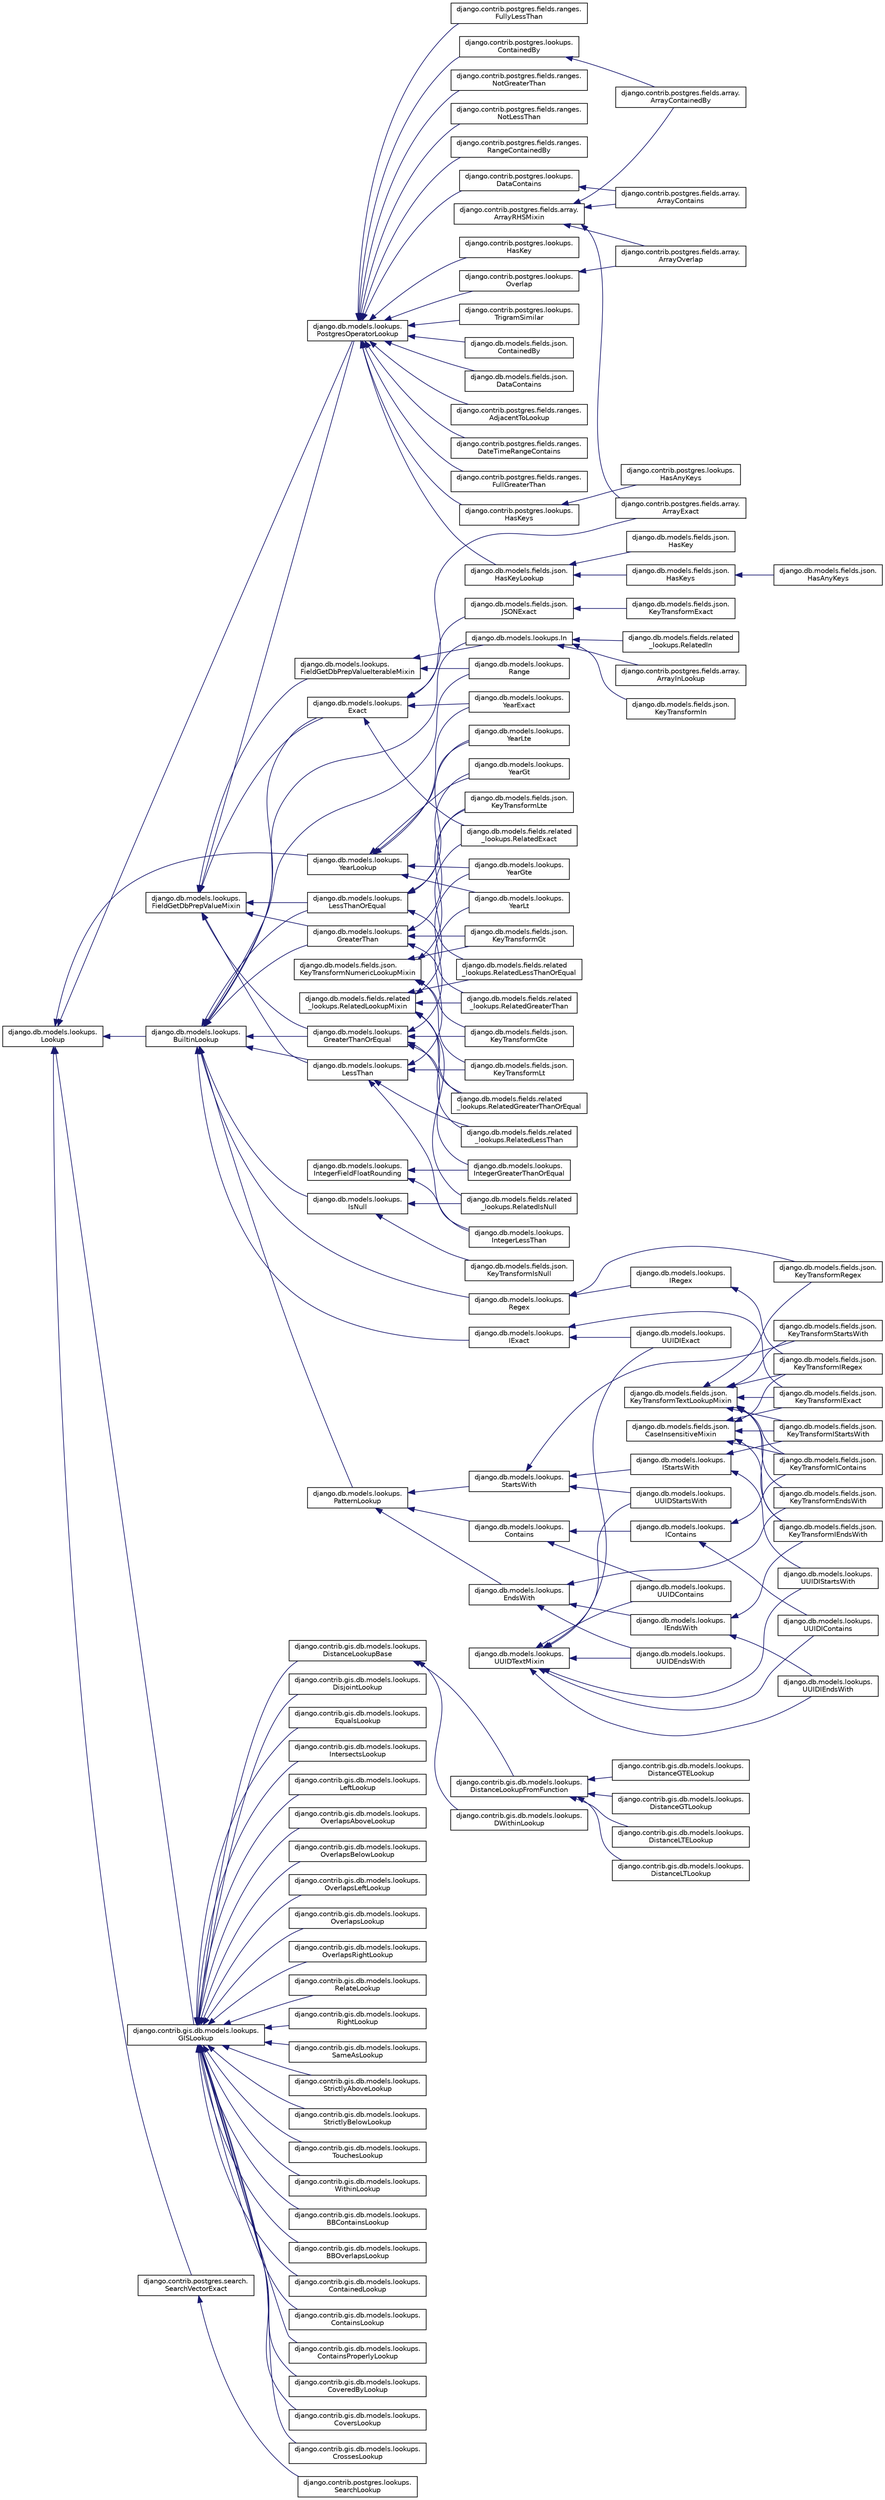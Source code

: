 digraph "Graphical Class Hierarchy"
{
 // LATEX_PDF_SIZE
  edge [fontname="Helvetica",fontsize="10",labelfontname="Helvetica",labelfontsize="10"];
  node [fontname="Helvetica",fontsize="10",shape=record];
  rankdir="LR";
  Node0 [label="django.contrib.postgres.fields.array.\lArrayRHSMixin",height=0.2,width=0.4,color="black", fillcolor="white", style="filled",URL="$db/d6d/classdjango_1_1contrib_1_1postgres_1_1fields_1_1array_1_1_array_r_h_s_mixin.html",tooltip=" "];
  Node0 -> Node1 [dir="back",color="midnightblue",fontsize="10",style="solid",fontname="Helvetica"];
  Node1 [label="django.contrib.postgres.fields.array.\lArrayContainedBy",height=0.2,width=0.4,color="black", fillcolor="white", style="filled",URL="$de/d77/classdjango_1_1contrib_1_1postgres_1_1fields_1_1array_1_1_array_contained_by.html",tooltip=" "];
  Node0 -> Node2 [dir="back",color="midnightblue",fontsize="10",style="solid",fontname="Helvetica"];
  Node2 [label="django.contrib.postgres.fields.array.\lArrayContains",height=0.2,width=0.4,color="black", fillcolor="white", style="filled",URL="$d0/d68/classdjango_1_1contrib_1_1postgres_1_1fields_1_1array_1_1_array_contains.html",tooltip=" "];
  Node0 -> Node3 [dir="back",color="midnightblue",fontsize="10",style="solid",fontname="Helvetica"];
  Node3 [label="django.contrib.postgres.fields.array.\lArrayExact",height=0.2,width=0.4,color="black", fillcolor="white", style="filled",URL="$d8/d13/classdjango_1_1contrib_1_1postgres_1_1fields_1_1array_1_1_array_exact.html",tooltip=" "];
  Node0 -> Node4 [dir="back",color="midnightblue",fontsize="10",style="solid",fontname="Helvetica"];
  Node4 [label="django.contrib.postgres.fields.array.\lArrayOverlap",height=0.2,width=0.4,color="black", fillcolor="white", style="filled",URL="$d0/de7/classdjango_1_1contrib_1_1postgres_1_1fields_1_1array_1_1_array_overlap.html",tooltip=" "];
  Node800 [label="django.db.models.fields.json.\lCaseInsensitiveMixin",height=0.2,width=0.4,color="black", fillcolor="white", style="filled",URL="$d1/d30/classdjango_1_1db_1_1models_1_1fields_1_1json_1_1_case_insensitive_mixin.html",tooltip=" "];
  Node800 -> Node801 [dir="back",color="midnightblue",fontsize="10",style="solid",fontname="Helvetica"];
  Node801 [label="django.db.models.fields.json.\lKeyTransformIContains",height=0.2,width=0.4,color="black", fillcolor="white", style="filled",URL="$da/d3a/classdjango_1_1db_1_1models_1_1fields_1_1json_1_1_key_transform_i_contains.html",tooltip=" "];
  Node800 -> Node802 [dir="back",color="midnightblue",fontsize="10",style="solid",fontname="Helvetica"];
  Node802 [label="django.db.models.fields.json.\lKeyTransformIEndsWith",height=0.2,width=0.4,color="black", fillcolor="white", style="filled",URL="$dd/dfe/classdjango_1_1db_1_1models_1_1fields_1_1json_1_1_key_transform_i_ends_with.html",tooltip=" "];
  Node800 -> Node803 [dir="back",color="midnightblue",fontsize="10",style="solid",fontname="Helvetica"];
  Node803 [label="django.db.models.fields.json.\lKeyTransformIExact",height=0.2,width=0.4,color="black", fillcolor="white", style="filled",URL="$df/d15/classdjango_1_1db_1_1models_1_1fields_1_1json_1_1_key_transform_i_exact.html",tooltip=" "];
  Node800 -> Node804 [dir="back",color="midnightblue",fontsize="10",style="solid",fontname="Helvetica"];
  Node804 [label="django.db.models.fields.json.\lKeyTransformIRegex",height=0.2,width=0.4,color="black", fillcolor="white", style="filled",URL="$d4/d55/classdjango_1_1db_1_1models_1_1fields_1_1json_1_1_key_transform_i_regex.html",tooltip=" "];
  Node800 -> Node805 [dir="back",color="midnightblue",fontsize="10",style="solid",fontname="Helvetica"];
  Node805 [label="django.db.models.fields.json.\lKeyTransformIStartsWith",height=0.2,width=0.4,color="black", fillcolor="white", style="filled",URL="$db/d24/classdjango_1_1db_1_1models_1_1fields_1_1json_1_1_key_transform_i_starts_with.html",tooltip=" "];
  Node1624 [label="django.db.models.lookups.\lFieldGetDbPrepValueMixin",height=0.2,width=0.4,color="black", fillcolor="white", style="filled",URL="$df/d62/classdjango_1_1db_1_1models_1_1lookups_1_1_field_get_db_prep_value_mixin.html",tooltip=" "];
  Node1624 -> Node1625 [dir="back",color="midnightblue",fontsize="10",style="solid",fontname="Helvetica"];
  Node1625 [label="django.db.models.lookups.\lExact",height=0.2,width=0.4,color="black", fillcolor="white", style="filled",URL="$d0/d7f/classdjango_1_1db_1_1models_1_1lookups_1_1_exact.html",tooltip=" "];
  Node1625 -> Node3 [dir="back",color="midnightblue",fontsize="10",style="solid",fontname="Helvetica"];
  Node1625 -> Node1626 [dir="back",color="midnightblue",fontsize="10",style="solid",fontname="Helvetica"];
  Node1626 [label="django.db.models.fields.json.\lJSONExact",height=0.2,width=0.4,color="black", fillcolor="white", style="filled",URL="$de/d13/classdjango_1_1db_1_1models_1_1fields_1_1json_1_1_j_s_o_n_exact.html",tooltip=" "];
  Node1626 -> Node1627 [dir="back",color="midnightblue",fontsize="10",style="solid",fontname="Helvetica"];
  Node1627 [label="django.db.models.fields.json.\lKeyTransformExact",height=0.2,width=0.4,color="black", fillcolor="white", style="filled",URL="$da/d10/classdjango_1_1db_1_1models_1_1fields_1_1json_1_1_key_transform_exact.html",tooltip=" "];
  Node1625 -> Node1628 [dir="back",color="midnightblue",fontsize="10",style="solid",fontname="Helvetica"];
  Node1628 [label="django.db.models.fields.related\l_lookups.RelatedExact",height=0.2,width=0.4,color="black", fillcolor="white", style="filled",URL="$d0/d6a/classdjango_1_1db_1_1models_1_1fields_1_1related__lookups_1_1_related_exact.html",tooltip=" "];
  Node1625 -> Node1629 [dir="back",color="midnightblue",fontsize="10",style="solid",fontname="Helvetica"];
  Node1629 [label="django.db.models.lookups.\lYearExact",height=0.2,width=0.4,color="black", fillcolor="white", style="filled",URL="$dd/d4e/classdjango_1_1db_1_1models_1_1lookups_1_1_year_exact.html",tooltip=" "];
  Node1624 -> Node1630 [dir="back",color="midnightblue",fontsize="10",style="solid",fontname="Helvetica"];
  Node1630 [label="django.db.models.lookups.\lFieldGetDbPrepValueIterableMixin",height=0.2,width=0.4,color="black", fillcolor="white", style="filled",URL="$de/d3e/classdjango_1_1db_1_1models_1_1lookups_1_1_field_get_db_prep_value_iterable_mixin.html",tooltip=" "];
  Node1630 -> Node1631 [dir="back",color="midnightblue",fontsize="10",style="solid",fontname="Helvetica"];
  Node1631 [label="django.db.models.lookups.In",height=0.2,width=0.4,color="black", fillcolor="white", style="filled",URL="$da/dc2/classdjango_1_1db_1_1models_1_1lookups_1_1_in.html",tooltip=" "];
  Node1631 -> Node1632 [dir="back",color="midnightblue",fontsize="10",style="solid",fontname="Helvetica"];
  Node1632 [label="django.contrib.postgres.fields.array.\lArrayInLookup",height=0.2,width=0.4,color="black", fillcolor="white", style="filled",URL="$db/d60/classdjango_1_1contrib_1_1postgres_1_1fields_1_1array_1_1_array_in_lookup.html",tooltip=" "];
  Node1631 -> Node1633 [dir="back",color="midnightblue",fontsize="10",style="solid",fontname="Helvetica"];
  Node1633 [label="django.db.models.fields.json.\lKeyTransformIn",height=0.2,width=0.4,color="black", fillcolor="white", style="filled",URL="$df/d03/classdjango_1_1db_1_1models_1_1fields_1_1json_1_1_key_transform_in.html",tooltip=" "];
  Node1631 -> Node1634 [dir="back",color="midnightblue",fontsize="10",style="solid",fontname="Helvetica"];
  Node1634 [label="django.db.models.fields.related\l_lookups.RelatedIn",height=0.2,width=0.4,color="black", fillcolor="white", style="filled",URL="$d6/d20/classdjango_1_1db_1_1models_1_1fields_1_1related__lookups_1_1_related_in.html",tooltip=" "];
  Node1630 -> Node1635 [dir="back",color="midnightblue",fontsize="10",style="solid",fontname="Helvetica"];
  Node1635 [label="django.db.models.lookups.\lRange",height=0.2,width=0.4,color="black", fillcolor="white", style="filled",URL="$da/da2/classdjango_1_1db_1_1models_1_1lookups_1_1_range.html",tooltip=" "];
  Node1624 -> Node1636 [dir="back",color="midnightblue",fontsize="10",style="solid",fontname="Helvetica"];
  Node1636 [label="django.db.models.lookups.\lGreaterThan",height=0.2,width=0.4,color="black", fillcolor="white", style="filled",URL="$de/d49/classdjango_1_1db_1_1models_1_1lookups_1_1_greater_than.html",tooltip=" "];
  Node1636 -> Node1637 [dir="back",color="midnightblue",fontsize="10",style="solid",fontname="Helvetica"];
  Node1637 [label="django.db.models.fields.json.\lKeyTransformGt",height=0.2,width=0.4,color="black", fillcolor="white", style="filled",URL="$d1/d1b/classdjango_1_1db_1_1models_1_1fields_1_1json_1_1_key_transform_gt.html",tooltip=" "];
  Node1636 -> Node1638 [dir="back",color="midnightblue",fontsize="10",style="solid",fontname="Helvetica"];
  Node1638 [label="django.db.models.fields.related\l_lookups.RelatedGreaterThan",height=0.2,width=0.4,color="black", fillcolor="white", style="filled",URL="$dc/d6e/classdjango_1_1db_1_1models_1_1fields_1_1related__lookups_1_1_related_greater_than.html",tooltip=" "];
  Node1636 -> Node1639 [dir="back",color="midnightblue",fontsize="10",style="solid",fontname="Helvetica"];
  Node1639 [label="django.db.models.lookups.\lYearGt",height=0.2,width=0.4,color="black", fillcolor="white", style="filled",URL="$df/d9e/classdjango_1_1db_1_1models_1_1lookups_1_1_year_gt.html",tooltip=" "];
  Node1624 -> Node1640 [dir="back",color="midnightblue",fontsize="10",style="solid",fontname="Helvetica"];
  Node1640 [label="django.db.models.lookups.\lGreaterThanOrEqual",height=0.2,width=0.4,color="black", fillcolor="white", style="filled",URL="$d4/de9/classdjango_1_1db_1_1models_1_1lookups_1_1_greater_than_or_equal.html",tooltip=" "];
  Node1640 -> Node1641 [dir="back",color="midnightblue",fontsize="10",style="solid",fontname="Helvetica"];
  Node1641 [label="django.db.models.fields.json.\lKeyTransformGte",height=0.2,width=0.4,color="black", fillcolor="white", style="filled",URL="$db/d4d/classdjango_1_1db_1_1models_1_1fields_1_1json_1_1_key_transform_gte.html",tooltip=" "];
  Node1640 -> Node1642 [dir="back",color="midnightblue",fontsize="10",style="solid",fontname="Helvetica"];
  Node1642 [label="django.db.models.fields.related\l_lookups.RelatedGreaterThanOrEqual",height=0.2,width=0.4,color="black", fillcolor="white", style="filled",URL="$d5/d02/classdjango_1_1db_1_1models_1_1fields_1_1related__lookups_1_1_related_greater_than_or_equal.html",tooltip=" "];
  Node1640 -> Node1643 [dir="back",color="midnightblue",fontsize="10",style="solid",fontname="Helvetica"];
  Node1643 [label="django.db.models.lookups.\lIntegerGreaterThanOrEqual",height=0.2,width=0.4,color="black", fillcolor="white", style="filled",URL="$df/d73/classdjango_1_1db_1_1models_1_1lookups_1_1_integer_greater_than_or_equal.html",tooltip=" "];
  Node1640 -> Node1644 [dir="back",color="midnightblue",fontsize="10",style="solid",fontname="Helvetica"];
  Node1644 [label="django.db.models.lookups.\lYearGte",height=0.2,width=0.4,color="black", fillcolor="white", style="filled",URL="$de/d80/classdjango_1_1db_1_1models_1_1lookups_1_1_year_gte.html",tooltip=" "];
  Node1624 -> Node1645 [dir="back",color="midnightblue",fontsize="10",style="solid",fontname="Helvetica"];
  Node1645 [label="django.db.models.lookups.\lLessThan",height=0.2,width=0.4,color="black", fillcolor="white", style="filled",URL="$db/dd6/classdjango_1_1db_1_1models_1_1lookups_1_1_less_than.html",tooltip=" "];
  Node1645 -> Node1646 [dir="back",color="midnightblue",fontsize="10",style="solid",fontname="Helvetica"];
  Node1646 [label="django.db.models.fields.json.\lKeyTransformLt",height=0.2,width=0.4,color="black", fillcolor="white", style="filled",URL="$d0/d9d/classdjango_1_1db_1_1models_1_1fields_1_1json_1_1_key_transform_lt.html",tooltip=" "];
  Node1645 -> Node1647 [dir="back",color="midnightblue",fontsize="10",style="solid",fontname="Helvetica"];
  Node1647 [label="django.db.models.fields.related\l_lookups.RelatedLessThan",height=0.2,width=0.4,color="black", fillcolor="white", style="filled",URL="$dd/de8/classdjango_1_1db_1_1models_1_1fields_1_1related__lookups_1_1_related_less_than.html",tooltip=" "];
  Node1645 -> Node1648 [dir="back",color="midnightblue",fontsize="10",style="solid",fontname="Helvetica"];
  Node1648 [label="django.db.models.lookups.\lIntegerLessThan",height=0.2,width=0.4,color="black", fillcolor="white", style="filled",URL="$de/d47/classdjango_1_1db_1_1models_1_1lookups_1_1_integer_less_than.html",tooltip=" "];
  Node1645 -> Node1649 [dir="back",color="midnightblue",fontsize="10",style="solid",fontname="Helvetica"];
  Node1649 [label="django.db.models.lookups.\lYearLt",height=0.2,width=0.4,color="black", fillcolor="white", style="filled",URL="$d2/d94/classdjango_1_1db_1_1models_1_1lookups_1_1_year_lt.html",tooltip=" "];
  Node1624 -> Node1650 [dir="back",color="midnightblue",fontsize="10",style="solid",fontname="Helvetica"];
  Node1650 [label="django.db.models.lookups.\lLessThanOrEqual",height=0.2,width=0.4,color="black", fillcolor="white", style="filled",URL="$dd/de4/classdjango_1_1db_1_1models_1_1lookups_1_1_less_than_or_equal.html",tooltip=" "];
  Node1650 -> Node1651 [dir="back",color="midnightblue",fontsize="10",style="solid",fontname="Helvetica"];
  Node1651 [label="django.db.models.fields.json.\lKeyTransformLte",height=0.2,width=0.4,color="black", fillcolor="white", style="filled",URL="$d3/d2b/classdjango_1_1db_1_1models_1_1fields_1_1json_1_1_key_transform_lte.html",tooltip=" "];
  Node1650 -> Node1652 [dir="back",color="midnightblue",fontsize="10",style="solid",fontname="Helvetica"];
  Node1652 [label="django.db.models.fields.related\l_lookups.RelatedLessThanOrEqual",height=0.2,width=0.4,color="black", fillcolor="white", style="filled",URL="$d9/dfa/classdjango_1_1db_1_1models_1_1fields_1_1related__lookups_1_1_related_less_than_or_equal.html",tooltip=" "];
  Node1650 -> Node1653 [dir="back",color="midnightblue",fontsize="10",style="solid",fontname="Helvetica"];
  Node1653 [label="django.db.models.lookups.\lYearLte",height=0.2,width=0.4,color="black", fillcolor="white", style="filled",URL="$df/dbc/classdjango_1_1db_1_1models_1_1lookups_1_1_year_lte.html",tooltip=" "];
  Node1624 -> Node1654 [dir="back",color="midnightblue",fontsize="10",style="solid",fontname="Helvetica"];
  Node1654 [label="django.db.models.lookups.\lPostgresOperatorLookup",height=0.2,width=0.4,color="black", fillcolor="white", style="filled",URL="$df/d31/classdjango_1_1db_1_1models_1_1lookups_1_1_postgres_operator_lookup.html",tooltip=" "];
  Node1654 -> Node1655 [dir="back",color="midnightblue",fontsize="10",style="solid",fontname="Helvetica"];
  Node1655 [label="django.contrib.postgres.fields.ranges.\lAdjacentToLookup",height=0.2,width=0.4,color="black", fillcolor="white", style="filled",URL="$d2/de2/classdjango_1_1contrib_1_1postgres_1_1fields_1_1ranges_1_1_adjacent_to_lookup.html",tooltip=" "];
  Node1654 -> Node1656 [dir="back",color="midnightblue",fontsize="10",style="solid",fontname="Helvetica"];
  Node1656 [label="django.contrib.postgres.fields.ranges.\lDateTimeRangeContains",height=0.2,width=0.4,color="black", fillcolor="white", style="filled",URL="$d2/de6/classdjango_1_1contrib_1_1postgres_1_1fields_1_1ranges_1_1_date_time_range_contains.html",tooltip=" "];
  Node1654 -> Node1657 [dir="back",color="midnightblue",fontsize="10",style="solid",fontname="Helvetica"];
  Node1657 [label="django.contrib.postgres.fields.ranges.\lFullGreaterThan",height=0.2,width=0.4,color="black", fillcolor="white", style="filled",URL="$d5/df8/classdjango_1_1contrib_1_1postgres_1_1fields_1_1ranges_1_1_full_greater_than.html",tooltip=" "];
  Node1654 -> Node1658 [dir="back",color="midnightblue",fontsize="10",style="solid",fontname="Helvetica"];
  Node1658 [label="django.contrib.postgres.fields.ranges.\lFullyLessThan",height=0.2,width=0.4,color="black", fillcolor="white", style="filled",URL="$db/d63/classdjango_1_1contrib_1_1postgres_1_1fields_1_1ranges_1_1_fully_less_than.html",tooltip=" "];
  Node1654 -> Node1659 [dir="back",color="midnightblue",fontsize="10",style="solid",fontname="Helvetica"];
  Node1659 [label="django.contrib.postgres.fields.ranges.\lNotGreaterThan",height=0.2,width=0.4,color="black", fillcolor="white", style="filled",URL="$d0/d06/classdjango_1_1contrib_1_1postgres_1_1fields_1_1ranges_1_1_not_greater_than.html",tooltip=" "];
  Node1654 -> Node1660 [dir="back",color="midnightblue",fontsize="10",style="solid",fontname="Helvetica"];
  Node1660 [label="django.contrib.postgres.fields.ranges.\lNotLessThan",height=0.2,width=0.4,color="black", fillcolor="white", style="filled",URL="$d2/d01/classdjango_1_1contrib_1_1postgres_1_1fields_1_1ranges_1_1_not_less_than.html",tooltip=" "];
  Node1654 -> Node1661 [dir="back",color="midnightblue",fontsize="10",style="solid",fontname="Helvetica"];
  Node1661 [label="django.contrib.postgres.fields.ranges.\lRangeContainedBy",height=0.2,width=0.4,color="black", fillcolor="white", style="filled",URL="$da/d11/classdjango_1_1contrib_1_1postgres_1_1fields_1_1ranges_1_1_range_contained_by.html",tooltip=" "];
  Node1654 -> Node1662 [dir="back",color="midnightblue",fontsize="10",style="solid",fontname="Helvetica"];
  Node1662 [label="django.contrib.postgres.lookups.\lContainedBy",height=0.2,width=0.4,color="black", fillcolor="white", style="filled",URL="$de/d61/classdjango_1_1contrib_1_1postgres_1_1lookups_1_1_contained_by.html",tooltip=" "];
  Node1662 -> Node1 [dir="back",color="midnightblue",fontsize="10",style="solid",fontname="Helvetica"];
  Node1654 -> Node1663 [dir="back",color="midnightblue",fontsize="10",style="solid",fontname="Helvetica"];
  Node1663 [label="django.contrib.postgres.lookups.\lDataContains",height=0.2,width=0.4,color="black", fillcolor="white", style="filled",URL="$da/dd0/classdjango_1_1contrib_1_1postgres_1_1lookups_1_1_data_contains.html",tooltip=" "];
  Node1663 -> Node2 [dir="back",color="midnightblue",fontsize="10",style="solid",fontname="Helvetica"];
  Node1654 -> Node1664 [dir="back",color="midnightblue",fontsize="10",style="solid",fontname="Helvetica"];
  Node1664 [label="django.contrib.postgres.lookups.\lHasKey",height=0.2,width=0.4,color="black", fillcolor="white", style="filled",URL="$d6/d77/classdjango_1_1contrib_1_1postgres_1_1lookups_1_1_has_key.html",tooltip=" "];
  Node1654 -> Node1665 [dir="back",color="midnightblue",fontsize="10",style="solid",fontname="Helvetica"];
  Node1665 [label="django.contrib.postgres.lookups.\lHasKeys",height=0.2,width=0.4,color="black", fillcolor="white", style="filled",URL="$dd/d78/classdjango_1_1contrib_1_1postgres_1_1lookups_1_1_has_keys.html",tooltip=" "];
  Node1665 -> Node1666 [dir="back",color="midnightblue",fontsize="10",style="solid",fontname="Helvetica"];
  Node1666 [label="django.contrib.postgres.lookups.\lHasAnyKeys",height=0.2,width=0.4,color="black", fillcolor="white", style="filled",URL="$df/d23/classdjango_1_1contrib_1_1postgres_1_1lookups_1_1_has_any_keys.html",tooltip=" "];
  Node1654 -> Node1667 [dir="back",color="midnightblue",fontsize="10",style="solid",fontname="Helvetica"];
  Node1667 [label="django.contrib.postgres.lookups.\lOverlap",height=0.2,width=0.4,color="black", fillcolor="white", style="filled",URL="$d6/dab/classdjango_1_1contrib_1_1postgres_1_1lookups_1_1_overlap.html",tooltip=" "];
  Node1667 -> Node4 [dir="back",color="midnightblue",fontsize="10",style="solid",fontname="Helvetica"];
  Node1654 -> Node1668 [dir="back",color="midnightblue",fontsize="10",style="solid",fontname="Helvetica"];
  Node1668 [label="django.contrib.postgres.lookups.\lTrigramSimilar",height=0.2,width=0.4,color="black", fillcolor="white", style="filled",URL="$d0/db3/classdjango_1_1contrib_1_1postgres_1_1lookups_1_1_trigram_similar.html",tooltip=" "];
  Node1654 -> Node1669 [dir="back",color="midnightblue",fontsize="10",style="solid",fontname="Helvetica"];
  Node1669 [label="django.db.models.fields.json.\lContainedBy",height=0.2,width=0.4,color="black", fillcolor="white", style="filled",URL="$dc/d18/classdjango_1_1db_1_1models_1_1fields_1_1json_1_1_contained_by.html",tooltip=" "];
  Node1654 -> Node1670 [dir="back",color="midnightblue",fontsize="10",style="solid",fontname="Helvetica"];
  Node1670 [label="django.db.models.fields.json.\lDataContains",height=0.2,width=0.4,color="black", fillcolor="white", style="filled",URL="$d0/de0/classdjango_1_1db_1_1models_1_1fields_1_1json_1_1_data_contains.html",tooltip=" "];
  Node1654 -> Node1671 [dir="back",color="midnightblue",fontsize="10",style="solid",fontname="Helvetica"];
  Node1671 [label="django.db.models.fields.json.\lHasKeyLookup",height=0.2,width=0.4,color="black", fillcolor="white", style="filled",URL="$d6/d96/classdjango_1_1db_1_1models_1_1fields_1_1json_1_1_has_key_lookup.html",tooltip=" "];
  Node1671 -> Node1672 [dir="back",color="midnightblue",fontsize="10",style="solid",fontname="Helvetica"];
  Node1672 [label="django.db.models.fields.json.\lHasKey",height=0.2,width=0.4,color="black", fillcolor="white", style="filled",URL="$df/de0/classdjango_1_1db_1_1models_1_1fields_1_1json_1_1_has_key.html",tooltip=" "];
  Node1671 -> Node1673 [dir="back",color="midnightblue",fontsize="10",style="solid",fontname="Helvetica"];
  Node1673 [label="django.db.models.fields.json.\lHasKeys",height=0.2,width=0.4,color="black", fillcolor="white", style="filled",URL="$d9/dc1/classdjango_1_1db_1_1models_1_1fields_1_1json_1_1_has_keys.html",tooltip=" "];
  Node1673 -> Node1674 [dir="back",color="midnightblue",fontsize="10",style="solid",fontname="Helvetica"];
  Node1674 [label="django.db.models.fields.json.\lHasAnyKeys",height=0.2,width=0.4,color="black", fillcolor="white", style="filled",URL="$d0/db9/classdjango_1_1db_1_1models_1_1fields_1_1json_1_1_has_any_keys.html",tooltip=" "];
  Node1842 [label="django.db.models.lookups.\lIntegerFieldFloatRounding",height=0.2,width=0.4,color="black", fillcolor="white", style="filled",URL="$d2/df1/classdjango_1_1db_1_1models_1_1lookups_1_1_integer_field_float_rounding.html",tooltip=" "];
  Node1842 -> Node1643 [dir="back",color="midnightblue",fontsize="10",style="solid",fontname="Helvetica"];
  Node1842 -> Node1648 [dir="back",color="midnightblue",fontsize="10",style="solid",fontname="Helvetica"];
  Node1895 [label="django.db.models.fields.json.\lKeyTransformNumericLookupMixin",height=0.2,width=0.4,color="black", fillcolor="white", style="filled",URL="$d2/d31/classdjango_1_1db_1_1models_1_1fields_1_1json_1_1_key_transform_numeric_lookup_mixin.html",tooltip=" "];
  Node1895 -> Node1637 [dir="back",color="midnightblue",fontsize="10",style="solid",fontname="Helvetica"];
  Node1895 -> Node1641 [dir="back",color="midnightblue",fontsize="10",style="solid",fontname="Helvetica"];
  Node1895 -> Node1646 [dir="back",color="midnightblue",fontsize="10",style="solid",fontname="Helvetica"];
  Node1895 -> Node1651 [dir="back",color="midnightblue",fontsize="10",style="solid",fontname="Helvetica"];
  Node1896 [label="django.db.models.fields.json.\lKeyTransformTextLookupMixin",height=0.2,width=0.4,color="black", fillcolor="white", style="filled",URL="$d6/d79/classdjango_1_1db_1_1models_1_1fields_1_1json_1_1_key_transform_text_lookup_mixin.html",tooltip=" "];
  Node1896 -> Node1897 [dir="back",color="midnightblue",fontsize="10",style="solid",fontname="Helvetica"];
  Node1897 [label="django.db.models.fields.json.\lKeyTransformEndsWith",height=0.2,width=0.4,color="black", fillcolor="white", style="filled",URL="$de/d4c/classdjango_1_1db_1_1models_1_1fields_1_1json_1_1_key_transform_ends_with.html",tooltip=" "];
  Node1896 -> Node801 [dir="back",color="midnightblue",fontsize="10",style="solid",fontname="Helvetica"];
  Node1896 -> Node802 [dir="back",color="midnightblue",fontsize="10",style="solid",fontname="Helvetica"];
  Node1896 -> Node803 [dir="back",color="midnightblue",fontsize="10",style="solid",fontname="Helvetica"];
  Node1896 -> Node804 [dir="back",color="midnightblue",fontsize="10",style="solid",fontname="Helvetica"];
  Node1896 -> Node805 [dir="back",color="midnightblue",fontsize="10",style="solid",fontname="Helvetica"];
  Node1896 -> Node1898 [dir="back",color="midnightblue",fontsize="10",style="solid",fontname="Helvetica"];
  Node1898 [label="django.db.models.fields.json.\lKeyTransformRegex",height=0.2,width=0.4,color="black", fillcolor="white", style="filled",URL="$d5/d54/classdjango_1_1db_1_1models_1_1fields_1_1json_1_1_key_transform_regex.html",tooltip=" "];
  Node1896 -> Node1899 [dir="back",color="midnightblue",fontsize="10",style="solid",fontname="Helvetica"];
  Node1899 [label="django.db.models.fields.json.\lKeyTransformStartsWith",height=0.2,width=0.4,color="black", fillcolor="white", style="filled",URL="$db/d4d/classdjango_1_1db_1_1models_1_1fields_1_1json_1_1_key_transform_starts_with.html",tooltip=" "];
  Node1981 [label="django.db.models.lookups.\lLookup",height=0.2,width=0.4,color="black", fillcolor="white", style="filled",URL="$dd/de0/classdjango_1_1db_1_1models_1_1lookups_1_1_lookup.html",tooltip=" "];
  Node1981 -> Node1982 [dir="back",color="midnightblue",fontsize="10",style="solid",fontname="Helvetica"];
  Node1982 [label="django.contrib.gis.db.models.lookups.\lGISLookup",height=0.2,width=0.4,color="black", fillcolor="white", style="filled",URL="$dd/ddb/classdjango_1_1contrib_1_1gis_1_1db_1_1models_1_1lookups_1_1_g_i_s_lookup.html",tooltip=" "];
  Node1982 -> Node1983 [dir="back",color="midnightblue",fontsize="10",style="solid",fontname="Helvetica"];
  Node1983 [label="django.contrib.gis.db.models.lookups.\lBBContainsLookup",height=0.2,width=0.4,color="black", fillcolor="white", style="filled",URL="$d4/d35/classdjango_1_1contrib_1_1gis_1_1db_1_1models_1_1lookups_1_1_b_b_contains_lookup.html",tooltip=" "];
  Node1982 -> Node1984 [dir="back",color="midnightblue",fontsize="10",style="solid",fontname="Helvetica"];
  Node1984 [label="django.contrib.gis.db.models.lookups.\lBBOverlapsLookup",height=0.2,width=0.4,color="black", fillcolor="white", style="filled",URL="$de/d9d/classdjango_1_1contrib_1_1gis_1_1db_1_1models_1_1lookups_1_1_b_b_overlaps_lookup.html",tooltip=" "];
  Node1982 -> Node1985 [dir="back",color="midnightblue",fontsize="10",style="solid",fontname="Helvetica"];
  Node1985 [label="django.contrib.gis.db.models.lookups.\lContainedLookup",height=0.2,width=0.4,color="black", fillcolor="white", style="filled",URL="$df/d67/classdjango_1_1contrib_1_1gis_1_1db_1_1models_1_1lookups_1_1_contained_lookup.html",tooltip=" "];
  Node1982 -> Node1986 [dir="back",color="midnightblue",fontsize="10",style="solid",fontname="Helvetica"];
  Node1986 [label="django.contrib.gis.db.models.lookups.\lContainsLookup",height=0.2,width=0.4,color="black", fillcolor="white", style="filled",URL="$d8/d9e/classdjango_1_1contrib_1_1gis_1_1db_1_1models_1_1lookups_1_1_contains_lookup.html",tooltip=" "];
  Node1982 -> Node1987 [dir="back",color="midnightblue",fontsize="10",style="solid",fontname="Helvetica"];
  Node1987 [label="django.contrib.gis.db.models.lookups.\lContainsProperlyLookup",height=0.2,width=0.4,color="black", fillcolor="white", style="filled",URL="$de/da7/classdjango_1_1contrib_1_1gis_1_1db_1_1models_1_1lookups_1_1_contains_properly_lookup.html",tooltip=" "];
  Node1982 -> Node1988 [dir="back",color="midnightblue",fontsize="10",style="solid",fontname="Helvetica"];
  Node1988 [label="django.contrib.gis.db.models.lookups.\lCoveredByLookup",height=0.2,width=0.4,color="black", fillcolor="white", style="filled",URL="$d6/d3d/classdjango_1_1contrib_1_1gis_1_1db_1_1models_1_1lookups_1_1_covered_by_lookup.html",tooltip=" "];
  Node1982 -> Node1989 [dir="back",color="midnightblue",fontsize="10",style="solid",fontname="Helvetica"];
  Node1989 [label="django.contrib.gis.db.models.lookups.\lCoversLookup",height=0.2,width=0.4,color="black", fillcolor="white", style="filled",URL="$d3/d25/classdjango_1_1contrib_1_1gis_1_1db_1_1models_1_1lookups_1_1_covers_lookup.html",tooltip=" "];
  Node1982 -> Node1990 [dir="back",color="midnightblue",fontsize="10",style="solid",fontname="Helvetica"];
  Node1990 [label="django.contrib.gis.db.models.lookups.\lCrossesLookup",height=0.2,width=0.4,color="black", fillcolor="white", style="filled",URL="$d9/d3f/classdjango_1_1contrib_1_1gis_1_1db_1_1models_1_1lookups_1_1_crosses_lookup.html",tooltip=" "];
  Node1982 -> Node1991 [dir="back",color="midnightblue",fontsize="10",style="solid",fontname="Helvetica"];
  Node1991 [label="django.contrib.gis.db.models.lookups.\lDisjointLookup",height=0.2,width=0.4,color="black", fillcolor="white", style="filled",URL="$d7/d92/classdjango_1_1contrib_1_1gis_1_1db_1_1models_1_1lookups_1_1_disjoint_lookup.html",tooltip=" "];
  Node1982 -> Node1992 [dir="back",color="midnightblue",fontsize="10",style="solid",fontname="Helvetica"];
  Node1992 [label="django.contrib.gis.db.models.lookups.\lDistanceLookupBase",height=0.2,width=0.4,color="black", fillcolor="white", style="filled",URL="$d9/d80/classdjango_1_1contrib_1_1gis_1_1db_1_1models_1_1lookups_1_1_distance_lookup_base.html",tooltip=" "];
  Node1992 -> Node1993 [dir="back",color="midnightblue",fontsize="10",style="solid",fontname="Helvetica"];
  Node1993 [label="django.contrib.gis.db.models.lookups.\lDWithinLookup",height=0.2,width=0.4,color="black", fillcolor="white", style="filled",URL="$dc/d45/classdjango_1_1contrib_1_1gis_1_1db_1_1models_1_1lookups_1_1_d_within_lookup.html",tooltip=" "];
  Node1992 -> Node1994 [dir="back",color="midnightblue",fontsize="10",style="solid",fontname="Helvetica"];
  Node1994 [label="django.contrib.gis.db.models.lookups.\lDistanceLookupFromFunction",height=0.2,width=0.4,color="black", fillcolor="white", style="filled",URL="$de/d49/classdjango_1_1contrib_1_1gis_1_1db_1_1models_1_1lookups_1_1_distance_lookup_from_function.html",tooltip=" "];
  Node1994 -> Node1995 [dir="back",color="midnightblue",fontsize="10",style="solid",fontname="Helvetica"];
  Node1995 [label="django.contrib.gis.db.models.lookups.\lDistanceGTELookup",height=0.2,width=0.4,color="black", fillcolor="white", style="filled",URL="$d2/d75/classdjango_1_1contrib_1_1gis_1_1db_1_1models_1_1lookups_1_1_distance_g_t_e_lookup.html",tooltip=" "];
  Node1994 -> Node1996 [dir="back",color="midnightblue",fontsize="10",style="solid",fontname="Helvetica"];
  Node1996 [label="django.contrib.gis.db.models.lookups.\lDistanceGTLookup",height=0.2,width=0.4,color="black", fillcolor="white", style="filled",URL="$dd/d9e/classdjango_1_1contrib_1_1gis_1_1db_1_1models_1_1lookups_1_1_distance_g_t_lookup.html",tooltip=" "];
  Node1994 -> Node1997 [dir="back",color="midnightblue",fontsize="10",style="solid",fontname="Helvetica"];
  Node1997 [label="django.contrib.gis.db.models.lookups.\lDistanceLTELookup",height=0.2,width=0.4,color="black", fillcolor="white", style="filled",URL="$da/d50/classdjango_1_1contrib_1_1gis_1_1db_1_1models_1_1lookups_1_1_distance_l_t_e_lookup.html",tooltip=" "];
  Node1994 -> Node1998 [dir="back",color="midnightblue",fontsize="10",style="solid",fontname="Helvetica"];
  Node1998 [label="django.contrib.gis.db.models.lookups.\lDistanceLTLookup",height=0.2,width=0.4,color="black", fillcolor="white", style="filled",URL="$de/da8/classdjango_1_1contrib_1_1gis_1_1db_1_1models_1_1lookups_1_1_distance_l_t_lookup.html",tooltip=" "];
  Node1982 -> Node1999 [dir="back",color="midnightblue",fontsize="10",style="solid",fontname="Helvetica"];
  Node1999 [label="django.contrib.gis.db.models.lookups.\lEqualsLookup",height=0.2,width=0.4,color="black", fillcolor="white", style="filled",URL="$d5/d5d/classdjango_1_1contrib_1_1gis_1_1db_1_1models_1_1lookups_1_1_equals_lookup.html",tooltip=" "];
  Node1982 -> Node2000 [dir="back",color="midnightblue",fontsize="10",style="solid",fontname="Helvetica"];
  Node2000 [label="django.contrib.gis.db.models.lookups.\lIntersectsLookup",height=0.2,width=0.4,color="black", fillcolor="white", style="filled",URL="$d5/dd3/classdjango_1_1contrib_1_1gis_1_1db_1_1models_1_1lookups_1_1_intersects_lookup.html",tooltip=" "];
  Node1982 -> Node2001 [dir="back",color="midnightblue",fontsize="10",style="solid",fontname="Helvetica"];
  Node2001 [label="django.contrib.gis.db.models.lookups.\lLeftLookup",height=0.2,width=0.4,color="black", fillcolor="white", style="filled",URL="$d5/d80/classdjango_1_1contrib_1_1gis_1_1db_1_1models_1_1lookups_1_1_left_lookup.html",tooltip=" "];
  Node1982 -> Node2002 [dir="back",color="midnightblue",fontsize="10",style="solid",fontname="Helvetica"];
  Node2002 [label="django.contrib.gis.db.models.lookups.\lOverlapsAboveLookup",height=0.2,width=0.4,color="black", fillcolor="white", style="filled",URL="$dc/d8e/classdjango_1_1contrib_1_1gis_1_1db_1_1models_1_1lookups_1_1_overlaps_above_lookup.html",tooltip=" "];
  Node1982 -> Node2003 [dir="back",color="midnightblue",fontsize="10",style="solid",fontname="Helvetica"];
  Node2003 [label="django.contrib.gis.db.models.lookups.\lOverlapsBelowLookup",height=0.2,width=0.4,color="black", fillcolor="white", style="filled",URL="$d2/d22/classdjango_1_1contrib_1_1gis_1_1db_1_1models_1_1lookups_1_1_overlaps_below_lookup.html",tooltip=" "];
  Node1982 -> Node2004 [dir="back",color="midnightblue",fontsize="10",style="solid",fontname="Helvetica"];
  Node2004 [label="django.contrib.gis.db.models.lookups.\lOverlapsLeftLookup",height=0.2,width=0.4,color="black", fillcolor="white", style="filled",URL="$dd/dca/classdjango_1_1contrib_1_1gis_1_1db_1_1models_1_1lookups_1_1_overlaps_left_lookup.html",tooltip=" "];
  Node1982 -> Node2005 [dir="back",color="midnightblue",fontsize="10",style="solid",fontname="Helvetica"];
  Node2005 [label="django.contrib.gis.db.models.lookups.\lOverlapsLookup",height=0.2,width=0.4,color="black", fillcolor="white", style="filled",URL="$dc/de7/classdjango_1_1contrib_1_1gis_1_1db_1_1models_1_1lookups_1_1_overlaps_lookup.html",tooltip=" "];
  Node1982 -> Node2006 [dir="back",color="midnightblue",fontsize="10",style="solid",fontname="Helvetica"];
  Node2006 [label="django.contrib.gis.db.models.lookups.\lOverlapsRightLookup",height=0.2,width=0.4,color="black", fillcolor="white", style="filled",URL="$da/d37/classdjango_1_1contrib_1_1gis_1_1db_1_1models_1_1lookups_1_1_overlaps_right_lookup.html",tooltip=" "];
  Node1982 -> Node2007 [dir="back",color="midnightblue",fontsize="10",style="solid",fontname="Helvetica"];
  Node2007 [label="django.contrib.gis.db.models.lookups.\lRelateLookup",height=0.2,width=0.4,color="black", fillcolor="white", style="filled",URL="$da/df7/classdjango_1_1contrib_1_1gis_1_1db_1_1models_1_1lookups_1_1_relate_lookup.html",tooltip=" "];
  Node1982 -> Node2008 [dir="back",color="midnightblue",fontsize="10",style="solid",fontname="Helvetica"];
  Node2008 [label="django.contrib.gis.db.models.lookups.\lRightLookup",height=0.2,width=0.4,color="black", fillcolor="white", style="filled",URL="$dc/dc1/classdjango_1_1contrib_1_1gis_1_1db_1_1models_1_1lookups_1_1_right_lookup.html",tooltip=" "];
  Node1982 -> Node2009 [dir="back",color="midnightblue",fontsize="10",style="solid",fontname="Helvetica"];
  Node2009 [label="django.contrib.gis.db.models.lookups.\lSameAsLookup",height=0.2,width=0.4,color="black", fillcolor="white", style="filled",URL="$d6/d50/classdjango_1_1contrib_1_1gis_1_1db_1_1models_1_1lookups_1_1_same_as_lookup.html",tooltip=" "];
  Node1982 -> Node2010 [dir="back",color="midnightblue",fontsize="10",style="solid",fontname="Helvetica"];
  Node2010 [label="django.contrib.gis.db.models.lookups.\lStrictlyAboveLookup",height=0.2,width=0.4,color="black", fillcolor="white", style="filled",URL="$dd/d18/classdjango_1_1contrib_1_1gis_1_1db_1_1models_1_1lookups_1_1_strictly_above_lookup.html",tooltip=" "];
  Node1982 -> Node2011 [dir="back",color="midnightblue",fontsize="10",style="solid",fontname="Helvetica"];
  Node2011 [label="django.contrib.gis.db.models.lookups.\lStrictlyBelowLookup",height=0.2,width=0.4,color="black", fillcolor="white", style="filled",URL="$d1/dd1/classdjango_1_1contrib_1_1gis_1_1db_1_1models_1_1lookups_1_1_strictly_below_lookup.html",tooltip=" "];
  Node1982 -> Node2012 [dir="back",color="midnightblue",fontsize="10",style="solid",fontname="Helvetica"];
  Node2012 [label="django.contrib.gis.db.models.lookups.\lTouchesLookup",height=0.2,width=0.4,color="black", fillcolor="white", style="filled",URL="$d3/d8a/classdjango_1_1contrib_1_1gis_1_1db_1_1models_1_1lookups_1_1_touches_lookup.html",tooltip=" "];
  Node1982 -> Node2013 [dir="back",color="midnightblue",fontsize="10",style="solid",fontname="Helvetica"];
  Node2013 [label="django.contrib.gis.db.models.lookups.\lWithinLookup",height=0.2,width=0.4,color="black", fillcolor="white", style="filled",URL="$db/d98/classdjango_1_1contrib_1_1gis_1_1db_1_1models_1_1lookups_1_1_within_lookup.html",tooltip=" "];
  Node1981 -> Node2014 [dir="back",color="midnightblue",fontsize="10",style="solid",fontname="Helvetica"];
  Node2014 [label="django.contrib.postgres.search.\lSearchVectorExact",height=0.2,width=0.4,color="black", fillcolor="white", style="filled",URL="$d0/d08/classdjango_1_1contrib_1_1postgres_1_1search_1_1_search_vector_exact.html",tooltip=" "];
  Node2014 -> Node2015 [dir="back",color="midnightblue",fontsize="10",style="solid",fontname="Helvetica"];
  Node2015 [label="django.contrib.postgres.lookups.\lSearchLookup",height=0.2,width=0.4,color="black", fillcolor="white", style="filled",URL="$d2/d51/classdjango_1_1contrib_1_1postgres_1_1lookups_1_1_search_lookup.html",tooltip=" "];
  Node1981 -> Node2016 [dir="back",color="midnightblue",fontsize="10",style="solid",fontname="Helvetica"];
  Node2016 [label="django.db.models.lookups.\lBuiltinLookup",height=0.2,width=0.4,color="black", fillcolor="white", style="filled",URL="$dd/daa/classdjango_1_1db_1_1models_1_1lookups_1_1_builtin_lookup.html",tooltip=" "];
  Node2016 -> Node1625 [dir="back",color="midnightblue",fontsize="10",style="solid",fontname="Helvetica"];
  Node2016 -> Node1636 [dir="back",color="midnightblue",fontsize="10",style="solid",fontname="Helvetica"];
  Node2016 -> Node1640 [dir="back",color="midnightblue",fontsize="10",style="solid",fontname="Helvetica"];
  Node2016 -> Node2017 [dir="back",color="midnightblue",fontsize="10",style="solid",fontname="Helvetica"];
  Node2017 [label="django.db.models.lookups.\lIExact",height=0.2,width=0.4,color="black", fillcolor="white", style="filled",URL="$df/d29/classdjango_1_1db_1_1models_1_1lookups_1_1_i_exact.html",tooltip=" "];
  Node2017 -> Node803 [dir="back",color="midnightblue",fontsize="10",style="solid",fontname="Helvetica"];
  Node2017 -> Node2018 [dir="back",color="midnightblue",fontsize="10",style="solid",fontname="Helvetica"];
  Node2018 [label="django.db.models.lookups.\lUUIDIExact",height=0.2,width=0.4,color="black", fillcolor="white", style="filled",URL="$d5/d35/classdjango_1_1db_1_1models_1_1lookups_1_1_u_u_i_d_i_exact.html",tooltip=" "];
  Node2016 -> Node1631 [dir="back",color="midnightblue",fontsize="10",style="solid",fontname="Helvetica"];
  Node2016 -> Node2019 [dir="back",color="midnightblue",fontsize="10",style="solid",fontname="Helvetica"];
  Node2019 [label="django.db.models.lookups.\lIsNull",height=0.2,width=0.4,color="black", fillcolor="white", style="filled",URL="$d3/d54/classdjango_1_1db_1_1models_1_1lookups_1_1_is_null.html",tooltip=" "];
  Node2019 -> Node2020 [dir="back",color="midnightblue",fontsize="10",style="solid",fontname="Helvetica"];
  Node2020 [label="django.db.models.fields.json.\lKeyTransformIsNull",height=0.2,width=0.4,color="black", fillcolor="white", style="filled",URL="$d0/d1b/classdjango_1_1db_1_1models_1_1fields_1_1json_1_1_key_transform_is_null.html",tooltip=" "];
  Node2019 -> Node2021 [dir="back",color="midnightblue",fontsize="10",style="solid",fontname="Helvetica"];
  Node2021 [label="django.db.models.fields.related\l_lookups.RelatedIsNull",height=0.2,width=0.4,color="black", fillcolor="white", style="filled",URL="$d2/da6/classdjango_1_1db_1_1models_1_1fields_1_1related__lookups_1_1_related_is_null.html",tooltip=" "];
  Node2016 -> Node1645 [dir="back",color="midnightblue",fontsize="10",style="solid",fontname="Helvetica"];
  Node2016 -> Node1650 [dir="back",color="midnightblue",fontsize="10",style="solid",fontname="Helvetica"];
  Node2016 -> Node2022 [dir="back",color="midnightblue",fontsize="10",style="solid",fontname="Helvetica"];
  Node2022 [label="django.db.models.lookups.\lPatternLookup",height=0.2,width=0.4,color="black", fillcolor="white", style="filled",URL="$d6/d34/classdjango_1_1db_1_1models_1_1lookups_1_1_pattern_lookup.html",tooltip=" "];
  Node2022 -> Node2023 [dir="back",color="midnightblue",fontsize="10",style="solid",fontname="Helvetica"];
  Node2023 [label="django.db.models.lookups.\lContains",height=0.2,width=0.4,color="black", fillcolor="white", style="filled",URL="$d9/d16/classdjango_1_1db_1_1models_1_1lookups_1_1_contains.html",tooltip=" "];
  Node2023 -> Node2024 [dir="back",color="midnightblue",fontsize="10",style="solid",fontname="Helvetica"];
  Node2024 [label="django.db.models.lookups.\lIContains",height=0.2,width=0.4,color="black", fillcolor="white", style="filled",URL="$d1/d4e/classdjango_1_1db_1_1models_1_1lookups_1_1_i_contains.html",tooltip=" "];
  Node2024 -> Node801 [dir="back",color="midnightblue",fontsize="10",style="solid",fontname="Helvetica"];
  Node2024 -> Node2025 [dir="back",color="midnightblue",fontsize="10",style="solid",fontname="Helvetica"];
  Node2025 [label="django.db.models.lookups.\lUUIDIContains",height=0.2,width=0.4,color="black", fillcolor="white", style="filled",URL="$d3/dd2/classdjango_1_1db_1_1models_1_1lookups_1_1_u_u_i_d_i_contains.html",tooltip=" "];
  Node2023 -> Node2026 [dir="back",color="midnightblue",fontsize="10",style="solid",fontname="Helvetica"];
  Node2026 [label="django.db.models.lookups.\lUUIDContains",height=0.2,width=0.4,color="black", fillcolor="white", style="filled",URL="$dc/d15/classdjango_1_1db_1_1models_1_1lookups_1_1_u_u_i_d_contains.html",tooltip=" "];
  Node2022 -> Node2027 [dir="back",color="midnightblue",fontsize="10",style="solid",fontname="Helvetica"];
  Node2027 [label="django.db.models.lookups.\lEndsWith",height=0.2,width=0.4,color="black", fillcolor="white", style="filled",URL="$d0/d6d/classdjango_1_1db_1_1models_1_1lookups_1_1_ends_with.html",tooltip=" "];
  Node2027 -> Node1897 [dir="back",color="midnightblue",fontsize="10",style="solid",fontname="Helvetica"];
  Node2027 -> Node2028 [dir="back",color="midnightblue",fontsize="10",style="solid",fontname="Helvetica"];
  Node2028 [label="django.db.models.lookups.\lIEndsWith",height=0.2,width=0.4,color="black", fillcolor="white", style="filled",URL="$de/d04/classdjango_1_1db_1_1models_1_1lookups_1_1_i_ends_with.html",tooltip=" "];
  Node2028 -> Node802 [dir="back",color="midnightblue",fontsize="10",style="solid",fontname="Helvetica"];
  Node2028 -> Node2029 [dir="back",color="midnightblue",fontsize="10",style="solid",fontname="Helvetica"];
  Node2029 [label="django.db.models.lookups.\lUUIDIEndsWith",height=0.2,width=0.4,color="black", fillcolor="white", style="filled",URL="$dd/d28/classdjango_1_1db_1_1models_1_1lookups_1_1_u_u_i_d_i_ends_with.html",tooltip=" "];
  Node2027 -> Node2030 [dir="back",color="midnightblue",fontsize="10",style="solid",fontname="Helvetica"];
  Node2030 [label="django.db.models.lookups.\lUUIDEndsWith",height=0.2,width=0.4,color="black", fillcolor="white", style="filled",URL="$d1/d77/classdjango_1_1db_1_1models_1_1lookups_1_1_u_u_i_d_ends_with.html",tooltip=" "];
  Node2022 -> Node2031 [dir="back",color="midnightblue",fontsize="10",style="solid",fontname="Helvetica"];
  Node2031 [label="django.db.models.lookups.\lStartsWith",height=0.2,width=0.4,color="black", fillcolor="white", style="filled",URL="$da/d1d/classdjango_1_1db_1_1models_1_1lookups_1_1_starts_with.html",tooltip=" "];
  Node2031 -> Node1899 [dir="back",color="midnightblue",fontsize="10",style="solid",fontname="Helvetica"];
  Node2031 -> Node2032 [dir="back",color="midnightblue",fontsize="10",style="solid",fontname="Helvetica"];
  Node2032 [label="django.db.models.lookups.\lIStartsWith",height=0.2,width=0.4,color="black", fillcolor="white", style="filled",URL="$df/d62/classdjango_1_1db_1_1models_1_1lookups_1_1_i_starts_with.html",tooltip=" "];
  Node2032 -> Node805 [dir="back",color="midnightblue",fontsize="10",style="solid",fontname="Helvetica"];
  Node2032 -> Node2033 [dir="back",color="midnightblue",fontsize="10",style="solid",fontname="Helvetica"];
  Node2033 [label="django.db.models.lookups.\lUUIDIStartsWith",height=0.2,width=0.4,color="black", fillcolor="white", style="filled",URL="$d2/dfd/classdjango_1_1db_1_1models_1_1lookups_1_1_u_u_i_d_i_starts_with.html",tooltip=" "];
  Node2031 -> Node2034 [dir="back",color="midnightblue",fontsize="10",style="solid",fontname="Helvetica"];
  Node2034 [label="django.db.models.lookups.\lUUIDStartsWith",height=0.2,width=0.4,color="black", fillcolor="white", style="filled",URL="$da/d66/classdjango_1_1db_1_1models_1_1lookups_1_1_u_u_i_d_starts_with.html",tooltip=" "];
  Node2016 -> Node1635 [dir="back",color="midnightblue",fontsize="10",style="solid",fontname="Helvetica"];
  Node2016 -> Node2035 [dir="back",color="midnightblue",fontsize="10",style="solid",fontname="Helvetica"];
  Node2035 [label="django.db.models.lookups.\lRegex",height=0.2,width=0.4,color="black", fillcolor="white", style="filled",URL="$de/ddc/classdjango_1_1db_1_1models_1_1lookups_1_1_regex.html",tooltip=" "];
  Node2035 -> Node1898 [dir="back",color="midnightblue",fontsize="10",style="solid",fontname="Helvetica"];
  Node2035 -> Node2036 [dir="back",color="midnightblue",fontsize="10",style="solid",fontname="Helvetica"];
  Node2036 [label="django.db.models.lookups.\lIRegex",height=0.2,width=0.4,color="black", fillcolor="white", style="filled",URL="$d0/d9d/classdjango_1_1db_1_1models_1_1lookups_1_1_i_regex.html",tooltip=" "];
  Node2036 -> Node804 [dir="back",color="midnightblue",fontsize="10",style="solid",fontname="Helvetica"];
  Node1981 -> Node1654 [dir="back",color="midnightblue",fontsize="10",style="solid",fontname="Helvetica"];
  Node1981 -> Node2037 [dir="back",color="midnightblue",fontsize="10",style="solid",fontname="Helvetica"];
  Node2037 [label="django.db.models.lookups.\lYearLookup",height=0.2,width=0.4,color="black", fillcolor="white", style="filled",URL="$d9/d83/classdjango_1_1db_1_1models_1_1lookups_1_1_year_lookup.html",tooltip=" "];
  Node2037 -> Node1629 [dir="back",color="midnightblue",fontsize="10",style="solid",fontname="Helvetica"];
  Node2037 -> Node1639 [dir="back",color="midnightblue",fontsize="10",style="solid",fontname="Helvetica"];
  Node2037 -> Node1644 [dir="back",color="midnightblue",fontsize="10",style="solid",fontname="Helvetica"];
  Node2037 -> Node1649 [dir="back",color="midnightblue",fontsize="10",style="solid",fontname="Helvetica"];
  Node2037 -> Node1653 [dir="back",color="midnightblue",fontsize="10",style="solid",fontname="Helvetica"];
  Node3203 [label="django.db.models.fields.related\l_lookups.RelatedLookupMixin",height=0.2,width=0.4,color="black", fillcolor="white", style="filled",URL="$d3/dea/classdjango_1_1db_1_1models_1_1fields_1_1related__lookups_1_1_related_lookup_mixin.html",tooltip=" "];
  Node3203 -> Node1628 [dir="back",color="midnightblue",fontsize="10",style="solid",fontname="Helvetica"];
  Node3203 -> Node1638 [dir="back",color="midnightblue",fontsize="10",style="solid",fontname="Helvetica"];
  Node3203 -> Node1642 [dir="back",color="midnightblue",fontsize="10",style="solid",fontname="Helvetica"];
  Node3203 -> Node2021 [dir="back",color="midnightblue",fontsize="10",style="solid",fontname="Helvetica"];
  Node3203 -> Node1647 [dir="back",color="midnightblue",fontsize="10",style="solid",fontname="Helvetica"];
  Node3203 -> Node1652 [dir="back",color="midnightblue",fontsize="10",style="solid",fontname="Helvetica"];
  Node3559 [label="django.db.models.lookups.\lUUIDTextMixin",height=0.2,width=0.4,color="black", fillcolor="white", style="filled",URL="$d1/d34/classdjango_1_1db_1_1models_1_1lookups_1_1_u_u_i_d_text_mixin.html",tooltip=" "];
  Node3559 -> Node2026 [dir="back",color="midnightblue",fontsize="10",style="solid",fontname="Helvetica"];
  Node3559 -> Node2030 [dir="back",color="midnightblue",fontsize="10",style="solid",fontname="Helvetica"];
  Node3559 -> Node2025 [dir="back",color="midnightblue",fontsize="10",style="solid",fontname="Helvetica"];
  Node3559 -> Node2029 [dir="back",color="midnightblue",fontsize="10",style="solid",fontname="Helvetica"];
  Node3559 -> Node2018 [dir="back",color="midnightblue",fontsize="10",style="solid",fontname="Helvetica"];
  Node3559 -> Node2033 [dir="back",color="midnightblue",fontsize="10",style="solid",fontname="Helvetica"];
  Node3559 -> Node2034 [dir="back",color="midnightblue",fontsize="10",style="solid",fontname="Helvetica"];
}
